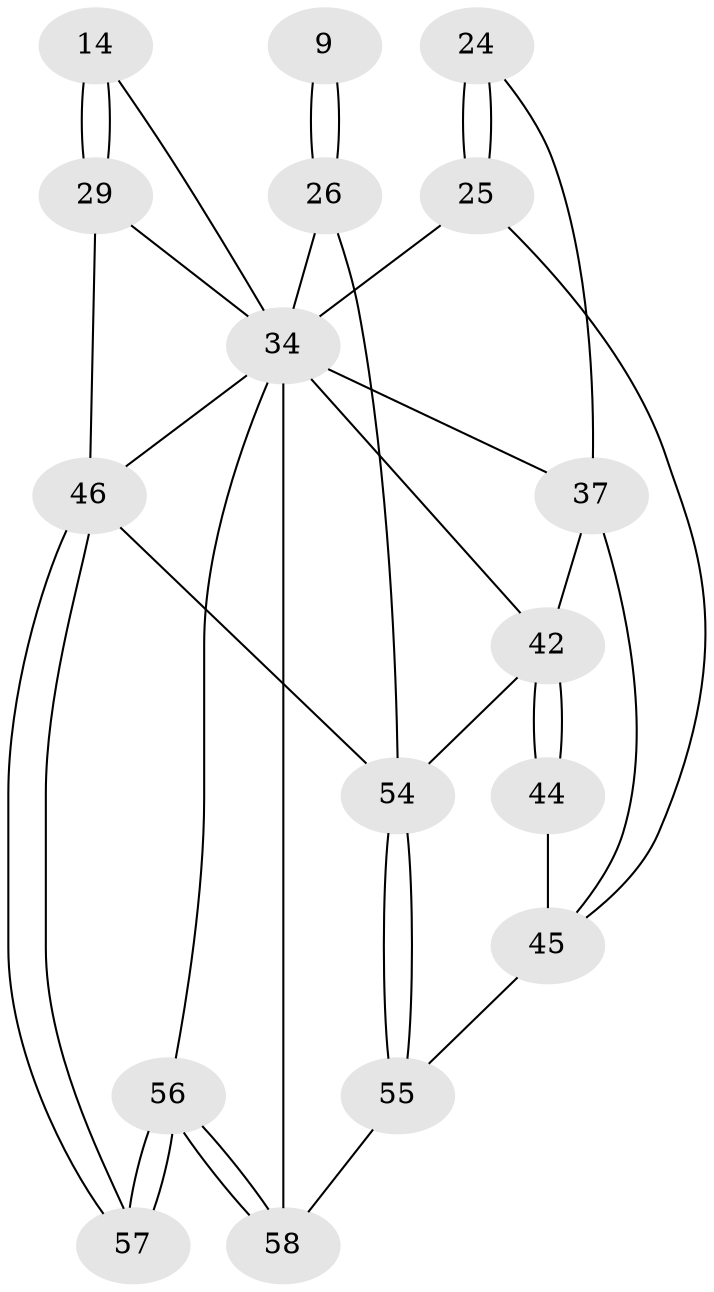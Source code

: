 // original degree distribution, {3: 0.034482758620689655, 4: 0.2413793103448276, 5: 0.5517241379310345, 6: 0.1724137931034483}
// Generated by graph-tools (version 1.1) at 2025/04/03/04/25 22:04:26]
// undirected, 17 vertices, 36 edges
graph export_dot {
graph [start="1"]
  node [color=gray90,style=filled];
  9 [pos="+1+0.27272944843280095"];
  14 [pos="+0.07042393384016324+0.43449370976897406"];
  24 [pos="+0.5790388824150149+0.5630520179078071",super="+23"];
  25 [pos="+0.46670170801651173+0.5936008784374996",super="+18+17+20"];
  26 [pos="+1+0.23476204989477076",super="+2+10"];
  29 [pos="+0+0.4836235254736883",super="+12"];
  34 [pos="+0+0.7545993474799558",super="+33+19+21+8"];
  37 [pos="+0.6669883723139559+0.6835014071534017",super="+36+32"];
  42 [pos="+0.7223979889137955+0.7598773825791918",super="+31+30"];
  44 [pos="+0.6932905376525855+0.7968118063989515"];
  45 [pos="+0.6444105367507759+0.8286285114791998",super="+43"];
  46 [pos="+0+1",super="+35"];
  54 [pos="+1+1",super="+27"];
  55 [pos="+0.8362877491326459+1",super="+47+48"];
  56 [pos="+0.17069084443884+1",super="+52+49+50"];
  57 [pos="+0.12846937458787755+1"];
  58 [pos="+0.4327224625233352+1",super="+53+51"];
  9 -- 26 [weight=3];
  9 -- 26;
  14 -- 29 [weight=2];
  14 -- 29;
  14 -- 34;
  24 -- 25 [weight=2];
  24 -- 25;
  24 -- 37 [weight=2];
  25 -- 34 [weight=3];
  25 -- 45;
  26 -- 54 [weight=2];
  26 -- 34 [weight=3];
  29 -- 46 [weight=2];
  29 -- 34 [weight=2];
  34 -- 46;
  34 -- 56;
  34 -- 58;
  34 -- 42;
  34 -- 37;
  37 -- 45;
  37 -- 42 [weight=2];
  42 -- 44 [weight=2];
  42 -- 44;
  42 -- 54;
  44 -- 45;
  45 -- 55 [weight=2];
  46 -- 57;
  46 -- 57;
  46 -- 54;
  54 -- 55;
  54 -- 55;
  55 -- 58 [weight=3];
  56 -- 57 [weight=2];
  56 -- 57;
  56 -- 58 [weight=3];
  56 -- 58;
}
